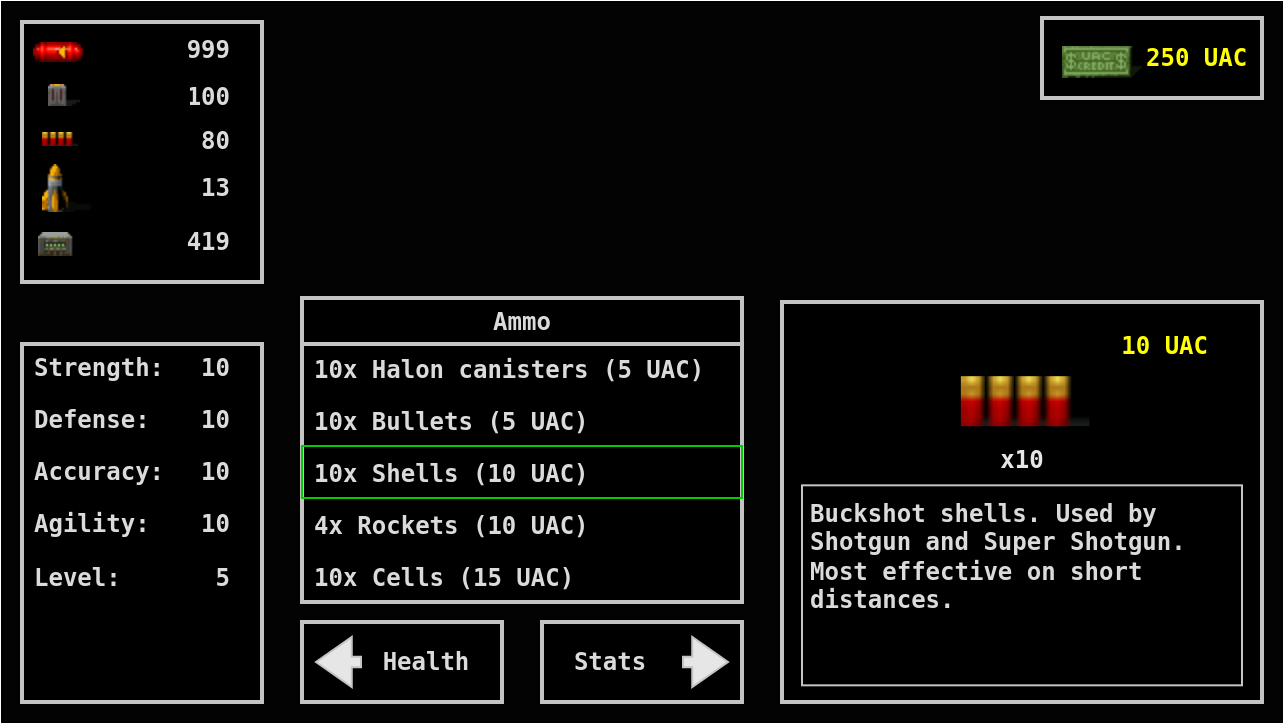 <mxfile version="17.4.1" type="github"><diagram id="FNt4l52DPtxZrGc8risy" name="Page-1"><mxGraphModel dx="868" dy="494" grid="1" gridSize="10" guides="1" tooltips="1" connect="1" arrows="1" fold="1" page="1" pageScale="1" pageWidth="827" pageHeight="1169" math="0" shadow="0"><root><mxCell id="0"/><mxCell id="1" parent="0"/><mxCell id="S4rVcIupCQlor5P6J8Lv-1" value="" style="rounded=0;whiteSpace=wrap;html=1;fillColor=#030303;" vertex="1" parent="1"><mxGeometry x="240" y="40" width="640" height="360" as="geometry"/></mxCell><mxCell id="S4rVcIupCQlor5P6J8Lv-76" value="" style="rounded=0;whiteSpace=wrap;html=1;fontColor=#DBDBDB;strokeColor=#C4C4C4;strokeWidth=2;fillColor=#000000;" vertex="1" parent="1"><mxGeometry x="250" y="211" width="120" height="179" as="geometry"/></mxCell><mxCell id="S4rVcIupCQlor5P6J8Lv-2" value="" style="rounded=0;whiteSpace=wrap;html=1;fillColor=#000000;strokeColor=#C4C4C4;strokeWidth=2;" vertex="1" parent="1"><mxGeometry x="760" y="48" width="110" height="40" as="geometry"/></mxCell><mxCell id="S4rVcIupCQlor5P6J8Lv-10" value="250 UAC" style="text;html=1;strokeColor=none;fillColor=none;align=left;verticalAlign=middle;whiteSpace=wrap;rounded=0;fontFamily=Monospace;fontColor=#FFFF00;fontStyle=1" vertex="1" parent="S4rVcIupCQlor5P6J8Lv-2"><mxGeometry x="50" y="5" width="60" height="30" as="geometry"/></mxCell><mxCell id="S4rVcIupCQlor5P6J8Lv-3" value="" style="rounded=0;whiteSpace=wrap;html=1;fillColor=#000000;strokeColor=#C4C4C4;strokeWidth=2;" vertex="1" parent="1"><mxGeometry x="390" y="210" width="220" height="130" as="geometry"/></mxCell><mxCell id="S4rVcIupCQlor5P6J8Lv-5" value="" style="shape=image;verticalLabelPosition=bottom;labelBackgroundColor=default;verticalAlign=top;aspect=fixed;imageAspect=0;image=data:image/png,iVBORw0KGgoAAAANSUhEUgAAACgAAAAQBAMAAACW+SCeAAAAMFBMVEUAAAD///8A//9SeTFafTlKbSlCYSFagjmErmNzklqMonOtx5Q5VSEpNBBrcVoQGAj8cmlOAAAAA3RSTlP//wDXyg1BAAAACGdyQWIAAAASAAAAEmsl2MwAAADdSURBVBiVXY8xawJBEIX3t9xfWHO71jkQ6xBt7MRzinSLbgLpBoc5sLtCf4+CMXBw/+VqYTITCERf+fHmvXluWn1Mc5UO+TlMJlUapVNRuMj3wsFgfa+dwVBSSBjHHCKHBMuNwZcjtwqjR/R5zI03WBORQTYIAFuDF6J1jo069Ryg/jQ4B/5Xw/Tr/NoSvUeMyL7hEuDN4EwzNTK2qNLMlcHzkTUOrR1R20sRcWv9U412jmh/igzu+rBoL1K468P2vQyF+8750Ibs8+tmMXvqulq0qOvl1kt/kz9p+w+vPZUIWf4G7wAAAABJRU5ErkJggg==;" vertex="1" parent="1"><mxGeometry x="770" y="62" width="40" height="16" as="geometry"/></mxCell><mxCell id="S4rVcIupCQlor5P6J8Lv-14" value="10x Halon canisters (5 UAC)" style="text;strokeColor=none;fillColor=none;align=left;verticalAlign=top;spacingLeft=4;spacingRight=4;overflow=hidden;rotatable=0;points=[[0,0.5],[1,0.5]];portConstraint=eastwest;fontColor=#DBDBDB;fontStyle=1;fontFamily=Monospace;" vertex="1" parent="1"><mxGeometry x="390" y="210" width="220" height="26" as="geometry"/></mxCell><mxCell id="S4rVcIupCQlor5P6J8Lv-15" value="10x Bullets (5 UAC)" style="text;strokeColor=none;fillColor=none;align=left;verticalAlign=top;spacingLeft=4;spacingRight=4;overflow=hidden;rotatable=0;points=[[0,0.5],[1,0.5]];portConstraint=eastwest;fontColor=#DBDBDB;fontStyle=1;fontFamily=Monospace;" vertex="1" parent="1"><mxGeometry x="390" y="236" width="220" height="26" as="geometry"/></mxCell><mxCell id="S4rVcIupCQlor5P6J8Lv-16" value="10x Shells (10 UAC)" style="text;strokeColor=#00CC00;fillColor=none;align=left;verticalAlign=top;spacingLeft=4;spacingRight=4;overflow=hidden;rotatable=0;points=[[0,0.5],[1,0.5]];portConstraint=eastwest;fontColor=#DBDBDB;fontStyle=1;fontFamily=Monospace;" vertex="1" parent="1"><mxGeometry x="390" y="262" width="220" height="26" as="geometry"/></mxCell><mxCell id="S4rVcIupCQlor5P6J8Lv-17" value="4x Rockets (10 UAC)" style="text;strokeColor=none;fillColor=none;align=left;verticalAlign=top;spacingLeft=4;spacingRight=4;overflow=hidden;rotatable=0;points=[[0,0.5],[1,0.5]];portConstraint=eastwest;fontColor=#DBDBDB;fontStyle=1;fontFamily=Monospace;" vertex="1" parent="1"><mxGeometry x="390" y="288" width="220" height="26" as="geometry"/></mxCell><mxCell id="S4rVcIupCQlor5P6J8Lv-18" value="10x Cells (15 UAC)" style="text;strokeColor=none;fillColor=none;align=left;verticalAlign=top;spacingLeft=4;spacingRight=4;overflow=hidden;rotatable=0;points=[[0,0.5],[1,0.5]];portConstraint=eastwest;fontColor=#DBDBDB;fontStyle=1;fontFamily=Monospace;" vertex="1" parent="1"><mxGeometry x="390" y="314" width="220" height="26" as="geometry"/></mxCell><mxCell id="S4rVcIupCQlor5P6J8Lv-34" value="" style="rounded=0;whiteSpace=wrap;html=1;fontColor=#DBDBDB;strokeColor=#C4C4C4;strokeWidth=2;fillColor=#000000;" vertex="1" parent="1"><mxGeometry x="250" y="50" width="120" height="130" as="geometry"/></mxCell><mxCell id="S4rVcIupCQlor5P6J8Lv-37" value="" style="rounded=0;whiteSpace=wrap;html=1;fontColor=#DBDBDB;strokeColor=#C4C4C4;strokeWidth=2;fillColor=#000000;" vertex="1" parent="1"><mxGeometry x="390" y="350" width="100" height="40" as="geometry"/></mxCell><mxCell id="S4rVcIupCQlor5P6J8Lv-38" value="" style="rounded=0;whiteSpace=wrap;html=1;fontColor=#DBDBDB;strokeColor=#C4C4C4;strokeWidth=2;fillColor=#000000;" vertex="1" parent="1"><mxGeometry x="510" y="350" width="100" height="40" as="geometry"/></mxCell><mxCell id="S4rVcIupCQlor5P6J8Lv-35" value="" style="shape=singleArrow;direction=west;whiteSpace=wrap;html=1;fontColor=#DBDBDB;strokeColor=#C4C4C4;strokeWidth=1;fillColor=#E6E6E6;arrowWidth=0.206;arrowSize=0.795;" vertex="1" parent="1"><mxGeometry x="397" y="357.5" width="22.5" height="25" as="geometry"/></mxCell><mxCell id="S4rVcIupCQlor5P6J8Lv-36" value="" style="shape=singleArrow;direction=west;whiteSpace=wrap;html=1;fontColor=#DBDBDB;strokeColor=#C4C4C4;strokeWidth=1;fillColor=#E6E6E6;arrowWidth=0.206;arrowSize=0.795;flipH=1;" vertex="1" parent="1"><mxGeometry x="580.5" y="357.5" width="22.5" height="25" as="geometry"/></mxCell><mxCell id="S4rVcIupCQlor5P6J8Lv-40" value="Health" style="text;html=1;strokeColor=none;fillColor=none;align=center;verticalAlign=middle;whiteSpace=wrap;rounded=0;fontColor=#DBDBDB;fontStyle=1;fontFamily=Monospace;" vertex="1" parent="1"><mxGeometry x="421.5" y="355" width="60" height="30" as="geometry"/></mxCell><mxCell id="S4rVcIupCQlor5P6J8Lv-41" value="Stats" style="text;html=1;strokeColor=none;fillColor=none;align=center;verticalAlign=middle;whiteSpace=wrap;rounded=0;fontColor=#DBDBDB;fontStyle=1;fontFamily=Monospace;" vertex="1" parent="1"><mxGeometry x="514" y="355" width="60" height="30" as="geometry"/></mxCell><mxCell id="S4rVcIupCQlor5P6J8Lv-42" value="Strength:" style="text;strokeColor=none;fillColor=none;align=left;verticalAlign=top;spacingLeft=4;spacingRight=0;overflow=hidden;rotatable=0;points=[[0,0.5],[1,0.5]];portConstraint=eastwest;fontColor=#DBDBDB;fontStyle=1;fontFamily=Monospace;" vertex="1" parent="1"><mxGeometry x="250" y="209" width="70" height="26" as="geometry"/></mxCell><mxCell id="S4rVcIupCQlor5P6J8Lv-43" value="Defense:" style="text;strokeColor=none;fillColor=none;align=left;verticalAlign=top;spacingLeft=4;spacingRight=4;overflow=hidden;rotatable=0;points=[[0,0.5],[1,0.5]];portConstraint=eastwest;fontColor=#DBDBDB;fontStyle=1;fontFamily=Monospace;" vertex="1" parent="1"><mxGeometry x="250" y="235" width="70" height="26" as="geometry"/></mxCell><mxCell id="S4rVcIupCQlor5P6J8Lv-44" value="Accuracy:" style="text;strokeColor=none;fillColor=none;align=left;verticalAlign=top;spacingLeft=4;spacingRight=0;overflow=hidden;rotatable=0;points=[[0,0.5],[1,0.5]];portConstraint=eastwest;fontColor=#DBDBDB;fontStyle=1;fontFamily=Monospace;" vertex="1" parent="1"><mxGeometry x="250" y="261" width="70" height="26" as="geometry"/></mxCell><mxCell id="S4rVcIupCQlor5P6J8Lv-45" value="Agility:" style="text;strokeColor=none;fillColor=none;align=left;verticalAlign=top;spacingLeft=4;spacingRight=4;overflow=hidden;rotatable=0;points=[[0,0.5],[1,0.5]];portConstraint=eastwest;fontColor=#DBDBDB;fontStyle=1;fontFamily=Monospace;" vertex="1" parent="1"><mxGeometry x="250" y="287" width="70" height="26" as="geometry"/></mxCell><mxCell id="S4rVcIupCQlor5P6J8Lv-46" value="Level:" style="text;strokeColor=none;fillColor=none;align=left;verticalAlign=top;spacingLeft=4;spacingRight=4;overflow=hidden;rotatable=0;points=[[0,0.5],[1,0.5]];portConstraint=eastwest;fontColor=#DBDBDB;fontStyle=1;fontFamily=Monospace;" vertex="1" parent="1"><mxGeometry x="250" y="314" width="70" height="26" as="geometry"/></mxCell><mxCell id="S4rVcIupCQlor5P6J8Lv-47" value="10" style="text;strokeColor=none;fillColor=none;align=right;verticalAlign=top;spacingLeft=4;spacingRight=4;overflow=hidden;rotatable=0;points=[[0,0.5],[1,0.5]];portConstraint=eastwest;fontColor=#DBDBDB;fontStyle=1;fontFamily=Monospace;" vertex="1" parent="1"><mxGeometry x="320" y="209" width="40" height="26" as="geometry"/></mxCell><mxCell id="S4rVcIupCQlor5P6J8Lv-48" value="10" style="text;strokeColor=none;fillColor=none;align=right;verticalAlign=top;spacingLeft=4;spacingRight=4;overflow=hidden;rotatable=0;points=[[0,0.5],[1,0.5]];portConstraint=eastwest;fontColor=#DBDBDB;fontStyle=1;fontFamily=Monospace;" vertex="1" parent="1"><mxGeometry x="320" y="235" width="40" height="26" as="geometry"/></mxCell><mxCell id="S4rVcIupCQlor5P6J8Lv-49" value="10" style="text;strokeColor=none;fillColor=none;align=right;verticalAlign=top;spacingLeft=4;spacingRight=4;overflow=hidden;rotatable=0;points=[[0,0.5],[1,0.5]];portConstraint=eastwest;fontColor=#DBDBDB;fontStyle=1;fontFamily=Monospace;" vertex="1" parent="1"><mxGeometry x="320" y="261" width="40" height="26" as="geometry"/></mxCell><mxCell id="S4rVcIupCQlor5P6J8Lv-50" value="10" style="text;strokeColor=none;fillColor=none;align=right;verticalAlign=top;spacingLeft=4;spacingRight=4;overflow=hidden;rotatable=0;points=[[0,0.5],[1,0.5]];portConstraint=eastwest;fontColor=#DBDBDB;fontStyle=1;fontFamily=Monospace;" vertex="1" parent="1"><mxGeometry x="320" y="287" width="40" height="26" as="geometry"/></mxCell><mxCell id="S4rVcIupCQlor5P6J8Lv-51" value="5" style="text;strokeColor=none;fillColor=none;align=right;verticalAlign=top;spacingLeft=4;spacingRight=4;overflow=hidden;rotatable=0;points=[[0,0.5],[1,0.5]];portConstraint=eastwest;fontColor=#DBDBDB;fontStyle=1;fontFamily=Monospace;" vertex="1" parent="1"><mxGeometry x="320" y="314" width="40" height="26" as="geometry"/></mxCell><mxCell id="S4rVcIupCQlor5P6J8Lv-63" value="Ammo" style="rounded=0;whiteSpace=wrap;html=1;fontColor=#DBDBDB;strokeColor=#C4C4C4;strokeWidth=2;fillColor=#000000;fontStyle=1;fontFamily=Monospace;" vertex="1" parent="1"><mxGeometry x="390" y="188" width="220" height="23" as="geometry"/></mxCell><mxCell id="S4rVcIupCQlor5P6J8Lv-74" value="" style="group" vertex="1" connectable="0" parent="1"><mxGeometry x="630" y="190" width="240" height="200" as="geometry"/></mxCell><mxCell id="S4rVcIupCQlor5P6J8Lv-4" value="" style="rounded=0;whiteSpace=wrap;html=1;fillColor=#000000;strokeColor=#C4C4C4;strokeWidth=2;" vertex="1" parent="S4rVcIupCQlor5P6J8Lv-74"><mxGeometry width="240" height="200" as="geometry"/></mxCell><mxCell id="S4rVcIupCQlor5P6J8Lv-12" value="Buckshot shells. Used by&lt;br&gt;Shotgun and Super Shotgun.&lt;br&gt;Most effective on short distances." style="rounded=0;whiteSpace=wrap;html=1;fontColor=#DBDBDB;strokeColor=#C4C4C4;strokeWidth=1;fillColor=#000000;verticalAlign=top;align=left;fontStyle=1;fontFamily=Monospace;spacingBottom=0;horizontal=1;spacing=2;spacingLeft=2;" vertex="1" parent="S4rVcIupCQlor5P6J8Lv-74"><mxGeometry x="10" y="91.667" width="220" height="100" as="geometry"/></mxCell><mxCell id="S4rVcIupCQlor5P6J8Lv-13" value="10 UAC" style="text;html=1;strokeColor=none;fillColor=none;align=right;verticalAlign=middle;whiteSpace=wrap;rounded=0;fontColor=#FFFF00;fontStyle=1;fontFamily=Monospace;" vertex="1" parent="S4rVcIupCQlor5P6J8Lv-74"><mxGeometry x="155" y="9.167" width="60" height="25" as="geometry"/></mxCell><mxCell id="S4rVcIupCQlor5P6J8Lv-64" value="" style="shape=image;verticalLabelPosition=bottom;labelBackgroundColor=default;verticalAlign=top;aspect=fixed;imageAspect=0;image=data:image/png,iVBORw0KGgoAAAANSUhEUgAAABIAAAAHBAMAAAD3+wBMAAAAMFBMVEUA///v21LGmimteRjOAAC1AAClAACcAACMAABzAAAYHBgAAAAAAAAAAAAAAACEmoTnt4hPAAAAAXRSTlMAQObYZgAAAAhnckFiAAAACAAAAAcsqLMEAAAAKUlEQVQImWNQVIBABgZjAwhkYDAygEAGhpAECGRgKG2AQGRW+ywIXAUA+E8TvxSdACIAAAAASUVORK5CYII=;" vertex="1" parent="S4rVcIupCQlor5P6J8Lv-74"><mxGeometry x="89.43" y="37.083" width="64.292" height="25" as="geometry"/></mxCell><mxCell id="S4rVcIupCQlor5P6J8Lv-65" value="x10" style="text;html=1;strokeColor=none;fillColor=none;align=center;verticalAlign=middle;whiteSpace=wrap;rounded=0;fontColor=#E6E6E6;fontStyle=1;fontFamily=Monospace;" vertex="1" parent="S4rVcIupCQlor5P6J8Lv-74"><mxGeometry x="90" y="66.667" width="60" height="25" as="geometry"/></mxCell><mxCell id="S4rVcIupCQlor5P6J8Lv-75" value="" style="group;fontFamily=Monospace;" vertex="1" connectable="0" parent="1"><mxGeometry x="255.5" y="50" width="104.5" height="131" as="geometry"/></mxCell><mxCell id="S4rVcIupCQlor5P6J8Lv-52" value="" style="shape=image;verticalLabelPosition=bottom;labelBackgroundColor=default;verticalAlign=top;aspect=fixed;imageAspect=0;image=data:image/png,iVBORw0KGgoAAAANSUhEUgAAABAAAAALBAMAAACEzBAKAAAAMFBMVEUAAAD///8A///nqjHGeQBKEBCtrq2UkpSEhoR7eXtrbWtjZWNaWVpKTUpCRUIYHBjAxydkAAAAA3RSTlP//wDXyg1BAAAACGdyQWIAAAAFAAAAC92OO54AAABPSURBVAiZY1BzNnZTAgKG8s6Z7UUgxu5Xu15vAjFOR52KPgRi3I66FX0JIvIKInI6+jU64/br2+f////PcPrMm9NAhhLDuXfv3p3/r6QEAHOFLbIMYtD1AAAAAElFTkSuQmCC;" vertex="1" parent="S4rVcIupCQlor5P6J8Lv-75"><mxGeometry x="7.5" y="31" width="16" height="11" as="geometry"/></mxCell><mxCell id="S4rVcIupCQlor5P6J8Lv-53" value="" style="shape=image;verticalLabelPosition=bottom;labelBackgroundColor=default;verticalAlign=top;aspect=fixed;imageAspect=0;image=data:image/png,iVBORw0KGgoAAAANSUhEUgAAABIAAAAHBAMAAAD3+wBMAAAAMFBMVEUA///v21LGmimteRjOAAC1AAClAACcAACMAABzAAAYHBgAAAAAAAAAAAAAAACEmoTnt4hPAAAAAXRSTlMAQObYZgAAAAhnckFiAAAACAAAAAcsqLMEAAAAKUlEQVQImWNQVIBABgZjAwhkYDAygEAGhpAECGRgKG2AQGRW+ywIXAUA+E8TvxSdACIAAAAASUVORK5CYII=;" vertex="1" parent="S4rVcIupCQlor5P6J8Lv-75"><mxGeometry x="4.5" y="55" width="18" height="7" as="geometry"/></mxCell><mxCell id="S4rVcIupCQlor5P6J8Lv-54" value="" style="shape=image;verticalLabelPosition=bottom;labelBackgroundColor=default;verticalAlign=top;aspect=fixed;imageAspect=0;image=data:image/png,iVBORw0KGgoAAAANSUhEUgAAABkAAAAYBAMAAAD9m0v1AAAAMFBMVEUAAAD///9raWsQIClCWWMxPEKcqrVzfYSMkpQA///3sgiEVQBCKAC9cQAIDAhSVVI4F8vHAAAACnRSTlP///////////8AsswszwAAAAhnckFiAAAABgAAABlplzAGAAAApUlEQVQYlWOYOXPmyplQMIFh5sxZq5B5t9buROKtQuXdReLNXXV3N4I3o+mrMYI3a9Xt0wjetLR2FSRee9EXFB6S3PT6r4+RePpfmRG85fpX+U7CeLMW6V9lOA3nLf97+wGct2rRr9sP3uyE8bYj8+5e0rr7gAHG2wvi8Z179xIitwkkd+4dCAB5N37dZYDyHjCs3f73Lt+Bd1C5mVO8b4cCWWBTAFYdxXleAKu8AAAAAElFTkSuQmCC;" vertex="1" parent="S4rVcIupCQlor5P6J8Lv-75"><mxGeometry x="4.5" y="71" width="25" height="24" as="geometry"/></mxCell><mxCell id="S4rVcIupCQlor5P6J8Lv-55" value="" style="shape=image;verticalLabelPosition=bottom;labelBackgroundColor=default;verticalAlign=top;aspect=fixed;imageAspect=0;image=data:image/png,iVBORw0KGgoAAAANSUhEUgAAABYAAAAMBAMAAACU11D1AAAAMFBMVEUAAAD///8A//+U/4QhQRBjcUJzgkqUnmtaTSE5KBCcnpx7fXtSVVJCRUJCQUIhJCG1F8k9AAAAA3RSTlP//wDXyg1BAAAACGdyQWIAAAAJAAAADIYaQzwAAAB+SURBVAiZY1BaBQaLlJSUGLQg7FUgdvXu8vLyXbt2FwHZZ9+9udvR0fH2EJB94t2OO1tvnHgHYp/rn/8fCPrA7Pv2QGB5D8y++a6jo+8dhP0mr/p1Rtq7Awwg8b8zX877ee8AAxND380XP8/P8bvXwMDA8HLKTKD4zJkPGBgAAzFMBuFL+kkAAAAASUVORK5CYII=;" vertex="1" parent="S4rVcIupCQlor5P6J8Lv-75"><mxGeometry x="2.5" y="105" width="22" height="12" as="geometry"/></mxCell><mxCell id="S4rVcIupCQlor5P6J8Lv-56" value="" style="shape=image;verticalLabelPosition=bottom;labelBackgroundColor=default;verticalAlign=top;aspect=fixed;imageAspect=0;image=data:image/png,iVBORw0KGgoAAAANSUhEUgAAAB8AAAAKBAMAAAC+m5giAAAAMFBMVEUA///3vgj/spz/bUr/SSH/FAD3BADOAAC9AACtAACUAACMAAB7AABrAABSAAAAAACs3/NjAAAAAXRSTlMAQObYZgAAAAhnckFiAAAADQAAAAqa+UDJAAAAmElEQVQImWNg4Jtza9Wq3bt3z7nLAAa8dzJWdHR09HRkrDoLFuBe4VYaGhp68Khb+RywwE4zs2RjI2VBY7OkygMggZVlbqlABYJH3VI99v8HCbSnlaWlHRQ8llZWef4/UOT0qoyVM2fOETyRsWLW/f//PwBtqTq1atWqg6eqTu39DxZ4t/bNGRBY+/bef5AWBr53MACSZwAAQMxTbfAuB6QAAAAASUVORK5CYII=;" vertex="1" parent="S4rVcIupCQlor5P6J8Lv-75"><mxGeometry y="10" width="31" height="10" as="geometry"/></mxCell><mxCell id="S4rVcIupCQlor5P6J8Lv-58" value="999" style="text;strokeColor=none;fillColor=none;align=right;verticalAlign=top;spacingLeft=0;spacingRight=4;overflow=hidden;rotatable=0;points=[[0,0.5],[1,0.5]];portConstraint=eastwest;fontColor=#DBDBDB;fontStyle=1;fontFamily=Monospace;" vertex="1" parent="S4rVcIupCQlor5P6J8Lv-75"><mxGeometry x="73.5" width="31" height="26" as="geometry"/></mxCell><mxCell id="S4rVcIupCQlor5P6J8Lv-68" value="100" style="text;strokeColor=none;fillColor=none;align=right;verticalAlign=top;spacingLeft=4;spacingRight=4;overflow=hidden;rotatable=0;points=[[0,0.5],[1,0.5]];portConstraint=eastwest;fontColor=#DBDBDB;fontStyle=1;fontFamily=Monospace;" vertex="1" parent="S4rVcIupCQlor5P6J8Lv-75"><mxGeometry x="73.5" y="23.5" width="31" height="26" as="geometry"/></mxCell><mxCell id="S4rVcIupCQlor5P6J8Lv-69" value="80" style="text;strokeColor=none;fillColor=none;align=right;verticalAlign=top;spacingLeft=4;spacingRight=4;overflow=hidden;rotatable=0;points=[[0,0.5],[1,0.5]];portConstraint=eastwest;fontColor=#DBDBDB;fontStyle=1;fontFamily=Monospace;" vertex="1" parent="S4rVcIupCQlor5P6J8Lv-75"><mxGeometry x="73.5" y="45.5" width="31" height="26" as="geometry"/></mxCell><mxCell id="S4rVcIupCQlor5P6J8Lv-70" value="13" style="text;strokeColor=none;fillColor=none;align=right;verticalAlign=top;spacingLeft=4;spacingRight=4;overflow=hidden;rotatable=0;points=[[0,0.5],[1,0.5]];portConstraint=eastwest;fontColor=#DBDBDB;fontStyle=1;fontFamily=Monospace;" vertex="1" parent="S4rVcIupCQlor5P6J8Lv-75"><mxGeometry x="73.5" y="69" width="31" height="26" as="geometry"/></mxCell><mxCell id="S4rVcIupCQlor5P6J8Lv-71" value="419" style="text;strokeColor=none;fillColor=none;align=right;verticalAlign=top;spacingLeft=0;spacingRight=4;overflow=hidden;rotatable=0;points=[[0,0.5],[1,0.5]];portConstraint=eastwest;fontColor=#DBDBDB;fontStyle=1;fontFamily=Monospace;" vertex="1" parent="S4rVcIupCQlor5P6J8Lv-75"><mxGeometry x="73.5" y="96" width="31" height="26" as="geometry"/></mxCell></root></mxGraphModel></diagram></mxfile>